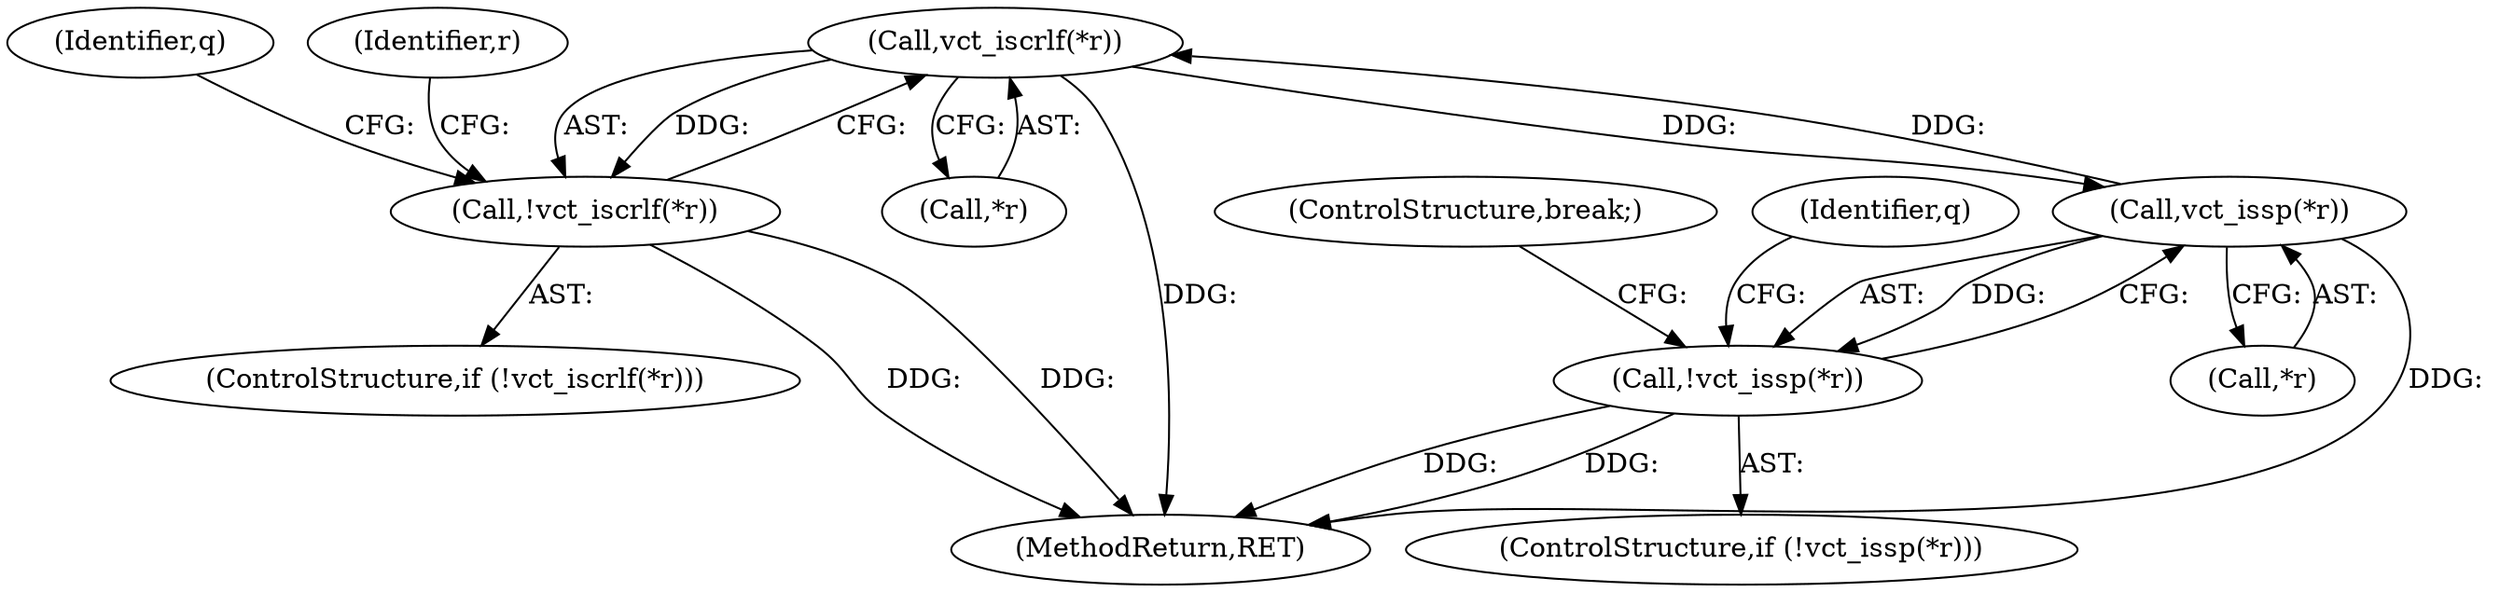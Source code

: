 digraph "0_Varnish-Cache_85e8468bec9416bd7e16b0d80cb820ecd2b330c3@pointer" {
"1000164" [label="(Call,vct_iscrlf(*r))"];
"1000193" [label="(Call,vct_issp(*r))"];
"1000164" [label="(Call,vct_iscrlf(*r))"];
"1000163" [label="(Call,!vct_iscrlf(*r))"];
"1000192" [label="(Call,!vct_issp(*r))"];
"1000192" [label="(Call,!vct_issp(*r))"];
"1000191" [label="(ControlStructure,if (!vct_issp(*r)))"];
"1000172" [label="(Identifier,q)"];
"1000165" [label="(Call,*r)"];
"1000164" [label="(Call,vct_iscrlf(*r))"];
"1000162" [label="(ControlStructure,if (!vct_iscrlf(*r)))"];
"1000196" [label="(ControlStructure,break;)"];
"1000200" [label="(Identifier,q)"];
"1000194" [label="(Call,*r)"];
"1000169" [label="(Identifier,r)"];
"1000370" [label="(MethodReturn,RET)"];
"1000193" [label="(Call,vct_issp(*r))"];
"1000163" [label="(Call,!vct_iscrlf(*r))"];
"1000164" -> "1000163"  [label="AST: "];
"1000164" -> "1000165"  [label="CFG: "];
"1000165" -> "1000164"  [label="AST: "];
"1000163" -> "1000164"  [label="CFG: "];
"1000164" -> "1000370"  [label="DDG: "];
"1000164" -> "1000163"  [label="DDG: "];
"1000193" -> "1000164"  [label="DDG: "];
"1000164" -> "1000193"  [label="DDG: "];
"1000193" -> "1000192"  [label="AST: "];
"1000193" -> "1000194"  [label="CFG: "];
"1000194" -> "1000193"  [label="AST: "];
"1000192" -> "1000193"  [label="CFG: "];
"1000193" -> "1000370"  [label="DDG: "];
"1000193" -> "1000192"  [label="DDG: "];
"1000163" -> "1000162"  [label="AST: "];
"1000169" -> "1000163"  [label="CFG: "];
"1000172" -> "1000163"  [label="CFG: "];
"1000163" -> "1000370"  [label="DDG: "];
"1000163" -> "1000370"  [label="DDG: "];
"1000192" -> "1000191"  [label="AST: "];
"1000196" -> "1000192"  [label="CFG: "];
"1000200" -> "1000192"  [label="CFG: "];
"1000192" -> "1000370"  [label="DDG: "];
"1000192" -> "1000370"  [label="DDG: "];
}
